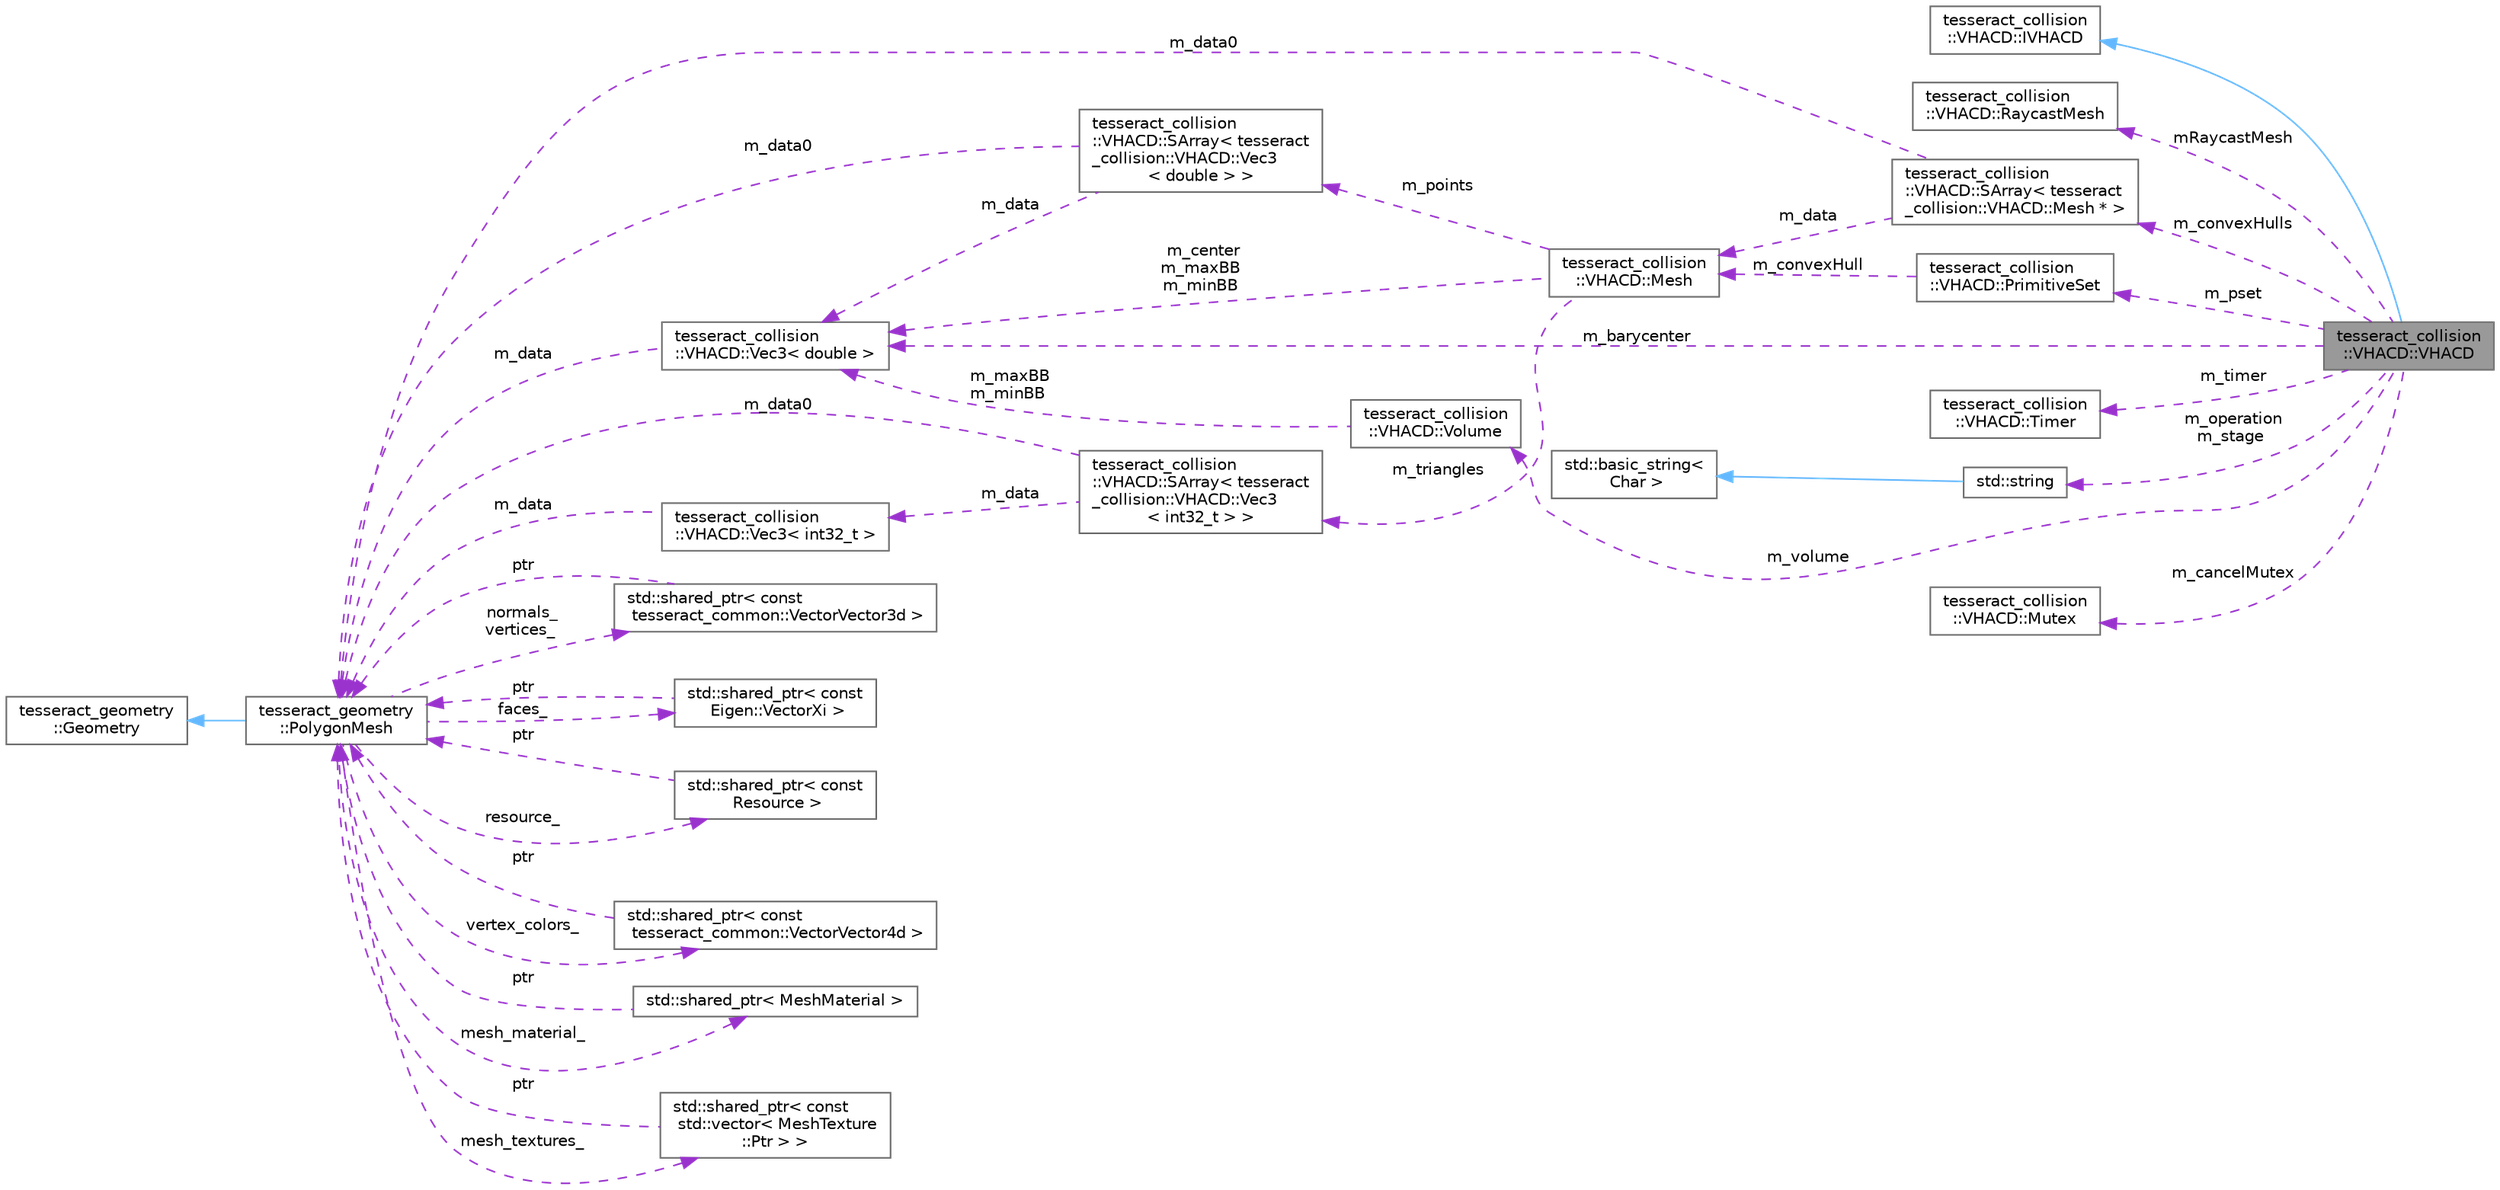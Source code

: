 digraph "tesseract_collision::VHACD::VHACD"
{
 // LATEX_PDF_SIZE
  bgcolor="transparent";
  edge [fontname=Helvetica,fontsize=10,labelfontname=Helvetica,labelfontsize=10];
  node [fontname=Helvetica,fontsize=10,shape=box,height=0.2,width=0.4];
  rankdir="LR";
  Node1 [label="tesseract_collision\l::VHACD::VHACD",height=0.2,width=0.4,color="gray40", fillcolor="grey60", style="filled", fontcolor="black",tooltip=" "];
  Node2 -> Node1 [dir="back",color="steelblue1",style="solid"];
  Node2 [label="tesseract_collision\l::VHACD::IVHACD",height=0.2,width=0.4,color="gray40", fillcolor="white", style="filled",URL="$d0/d13/classtesseract__collision_1_1VHACD_1_1IVHACD.html",tooltip=" "];
  Node3 -> Node1 [dir="back",color="darkorchid3",style="dashed",label=" mRaycastMesh" ];
  Node3 [label="tesseract_collision\l::VHACD::RaycastMesh",height=0.2,width=0.4,color="gray40", fillcolor="white", style="filled",URL="$d0/d4d/classtesseract__collision_1_1VHACD_1_1RaycastMesh.html",tooltip=" "];
  Node4 -> Node1 [dir="back",color="darkorchid3",style="dashed",label=" m_convexHulls" ];
  Node4 [label="tesseract_collision\l::VHACD::SArray\< tesseract\l_collision::VHACD::Mesh * \>",height=0.2,width=0.4,color="gray40", fillcolor="white", style="filled",URL="$d2/d52/classtesseract__collision_1_1VHACD_1_1SArray.html",tooltip=" "];
  Node5 -> Node4 [dir="back",color="darkorchid3",style="dashed",label=" m_data0" ];
  Node5 [label="tesseract_geometry\l::PolygonMesh",height=0.2,width=0.4,color="gray40", fillcolor="white", style="filled",URL="$d8/dc9/classtesseract__geometry_1_1PolygonMesh.html",tooltip=" "];
  Node6 -> Node5 [dir="back",color="steelblue1",style="solid"];
  Node6 [label="tesseract_geometry\l::Geometry",height=0.2,width=0.4,color="gray40", fillcolor="white", style="filled",URL="$df/d1a/classtesseract__geometry_1_1Geometry.html",tooltip=" "];
  Node7 -> Node5 [dir="back",color="darkorchid3",style="dashed",label=" normals_\nvertices_" ];
  Node7 [label="std::shared_ptr\< const\l tesseract_common::VectorVector3d \>",height=0.2,width=0.4,color="gray40", fillcolor="white", style="filled",tooltip=" "];
  Node5 -> Node7 [dir="back",color="darkorchid3",style="dashed",label=" ptr" ];
  Node8 -> Node5 [dir="back",color="darkorchid3",style="dashed",label=" faces_" ];
  Node8 [label="std::shared_ptr\< const\l Eigen::VectorXi \>",height=0.2,width=0.4,color="gray40", fillcolor="white", style="filled",tooltip=" "];
  Node5 -> Node8 [dir="back",color="darkorchid3",style="dashed",label=" ptr" ];
  Node9 -> Node5 [dir="back",color="darkorchid3",style="dashed",label=" resource_" ];
  Node9 [label="std::shared_ptr\< const\l Resource \>",height=0.2,width=0.4,color="gray40", fillcolor="white", style="filled",tooltip=" "];
  Node5 -> Node9 [dir="back",color="darkorchid3",style="dashed",label=" ptr" ];
  Node10 -> Node5 [dir="back",color="darkorchid3",style="dashed",label=" vertex_colors_" ];
  Node10 [label="std::shared_ptr\< const\l tesseract_common::VectorVector4d \>",height=0.2,width=0.4,color="gray40", fillcolor="white", style="filled",tooltip=" "];
  Node5 -> Node10 [dir="back",color="darkorchid3",style="dashed",label=" ptr" ];
  Node11 -> Node5 [dir="back",color="darkorchid3",style="dashed",label=" mesh_material_" ];
  Node11 [label="std::shared_ptr\< MeshMaterial \>",height=0.2,width=0.4,color="gray40", fillcolor="white", style="filled",tooltip=" "];
  Node5 -> Node11 [dir="back",color="darkorchid3",style="dashed",label=" ptr" ];
  Node12 -> Node5 [dir="back",color="darkorchid3",style="dashed",label=" mesh_textures_" ];
  Node12 [label="std::shared_ptr\< const\l std::vector\< MeshTexture\l::Ptr \> \>",height=0.2,width=0.4,color="gray40", fillcolor="white", style="filled",tooltip=" "];
  Node5 -> Node12 [dir="back",color="darkorchid3",style="dashed",label=" ptr" ];
  Node13 -> Node4 [dir="back",color="darkorchid3",style="dashed",label=" m_data" ];
  Node13 [label="tesseract_collision\l::VHACD::Mesh",height=0.2,width=0.4,color="gray40", fillcolor="white", style="filled",URL="$dc/dd8/classtesseract__collision_1_1VHACD_1_1Mesh.html",tooltip="Triangular mesh data structure."];
  Node14 -> Node13 [dir="back",color="darkorchid3",style="dashed",label=" m_points" ];
  Node14 [label="tesseract_collision\l::VHACD::SArray\< tesseract\l_collision::VHACD::Vec3\l\< double \> \>",height=0.2,width=0.4,color="gray40", fillcolor="white", style="filled",URL="$d2/d52/classtesseract__collision_1_1VHACD_1_1SArray.html",tooltip=" "];
  Node5 -> Node14 [dir="back",color="darkorchid3",style="dashed",label=" m_data0" ];
  Node15 -> Node14 [dir="back",color="darkorchid3",style="dashed",label=" m_data" ];
  Node15 [label="tesseract_collision\l::VHACD::Vec3\< double \>",height=0.2,width=0.4,color="gray40", fillcolor="white", style="filled",URL="$d4/dd6/classtesseract__collision_1_1VHACD_1_1Vec3.html",tooltip=" "];
  Node5 -> Node15 [dir="back",color="darkorchid3",style="dashed",label=" m_data" ];
  Node16 -> Node13 [dir="back",color="darkorchid3",style="dashed",label=" m_triangles" ];
  Node16 [label="tesseract_collision\l::VHACD::SArray\< tesseract\l_collision::VHACD::Vec3\l\< int32_t \> \>",height=0.2,width=0.4,color="gray40", fillcolor="white", style="filled",URL="$d2/d52/classtesseract__collision_1_1VHACD_1_1SArray.html",tooltip=" "];
  Node5 -> Node16 [dir="back",color="darkorchid3",style="dashed",label=" m_data0" ];
  Node17 -> Node16 [dir="back",color="darkorchid3",style="dashed",label=" m_data" ];
  Node17 [label="tesseract_collision\l::VHACD::Vec3\< int32_t \>",height=0.2,width=0.4,color="gray40", fillcolor="white", style="filled",URL="$d4/dd6/classtesseract__collision_1_1VHACD_1_1Vec3.html",tooltip=" "];
  Node5 -> Node17 [dir="back",color="darkorchid3",style="dashed",label=" m_data" ];
  Node15 -> Node13 [dir="back",color="darkorchid3",style="dashed",label=" m_center\nm_maxBB\nm_minBB" ];
  Node18 -> Node1 [dir="back",color="darkorchid3",style="dashed",label=" m_operation\nm_stage" ];
  Node18 [label="std::string",height=0.2,width=0.4,color="gray40", fillcolor="white", style="filled",tooltip=" "];
  Node19 -> Node18 [dir="back",color="steelblue1",style="solid"];
  Node19 [label="std::basic_string\<\l Char \>",height=0.2,width=0.4,color="gray40", fillcolor="white", style="filled",tooltip=" "];
  Node15 -> Node1 [dir="back",color="darkorchid3",style="dashed",label=" m_barycenter" ];
  Node20 -> Node1 [dir="back",color="darkorchid3",style="dashed",label=" m_timer" ];
  Node20 [label="tesseract_collision\l::VHACD::Timer",height=0.2,width=0.4,color="gray40", fillcolor="white", style="filled",URL="$d3/d2d/classtesseract__collision_1_1VHACD_1_1Timer.html",tooltip=" "];
  Node21 -> Node1 [dir="back",color="darkorchid3",style="dashed",label=" m_volume" ];
  Node21 [label="tesseract_collision\l::VHACD::Volume",height=0.2,width=0.4,color="gray40", fillcolor="white", style="filled",URL="$da/ddd/classtesseract__collision_1_1VHACD_1_1Volume.html",tooltip=" "];
  Node15 -> Node21 [dir="back",color="darkorchid3",style="dashed",label=" m_maxBB\nm_minBB" ];
  Node22 -> Node1 [dir="back",color="darkorchid3",style="dashed",label=" m_pset" ];
  Node22 [label="tesseract_collision\l::VHACD::PrimitiveSet",height=0.2,width=0.4,color="gray40", fillcolor="white", style="filled",URL="$df/d6e/classtesseract__collision_1_1VHACD_1_1PrimitiveSet.html",tooltip=" "];
  Node13 -> Node22 [dir="back",color="darkorchid3",style="dashed",label=" m_convexHull" ];
  Node23 -> Node1 [dir="back",color="darkorchid3",style="dashed",label=" m_cancelMutex" ];
  Node23 [label="tesseract_collision\l::VHACD::Mutex",height=0.2,width=0.4,color="gray40", fillcolor="white", style="filled",URL="$d5/d1b/classtesseract__collision_1_1VHACD_1_1Mutex.html",tooltip=" "];
}
